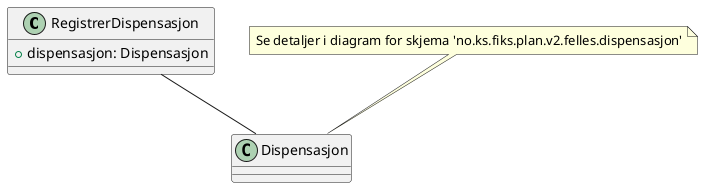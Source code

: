 @startuml

class RegistrerDispensasjon {
    +dispensasjon: Dispensasjon
}

RegistrerDispensasjon -- Dispensasjon

note top of Dispensasjon : Se detaljer i diagram for skjema 'no.ks.fiks.plan.v2.felles.dispensasjon'

@enduml